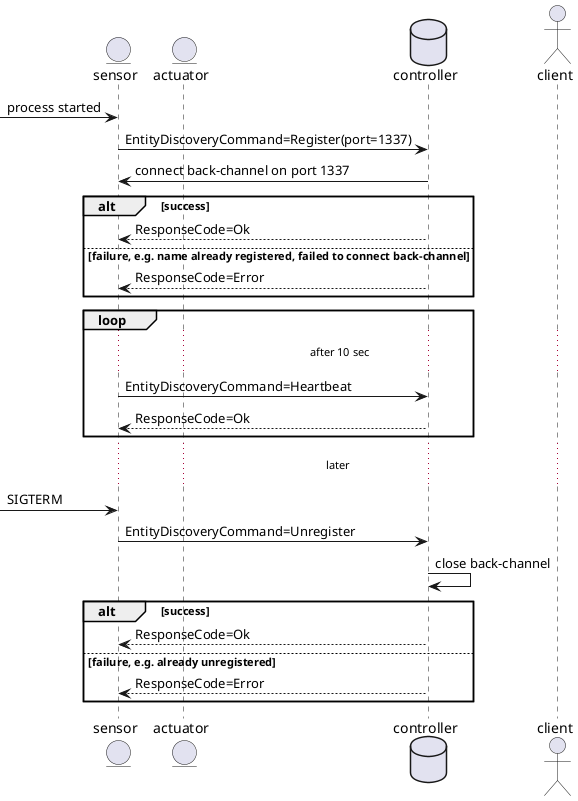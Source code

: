 @startuml registration
entity sensor
entity actuator
database controller
actor client

[-> sensor: process started
sensor -> controller: EntityDiscoveryCommand=Register(port=1337)
controller -> sensor: connect back-channel on port 1337
alt success
controller --> sensor: ResponseCode=Ok
else failure, e.g. name already registered, failed to connect back-channel
controller --> sensor: ResponseCode=Error
end
loop
...  after 10 sec ...
sensor -> controller: EntityDiscoveryCommand=Heartbeat
return ResponseCode=Ok
end
... later ...
[-> sensor: SIGTERM
sensor -> controller: EntityDiscoveryCommand=Unregister
controller -> controller: close back-channel
alt success
controller --> sensor: ResponseCode=Ok
else failure, e.g. already unregistered
controller --> sensor: ResponseCode=Error
end
@enduml
